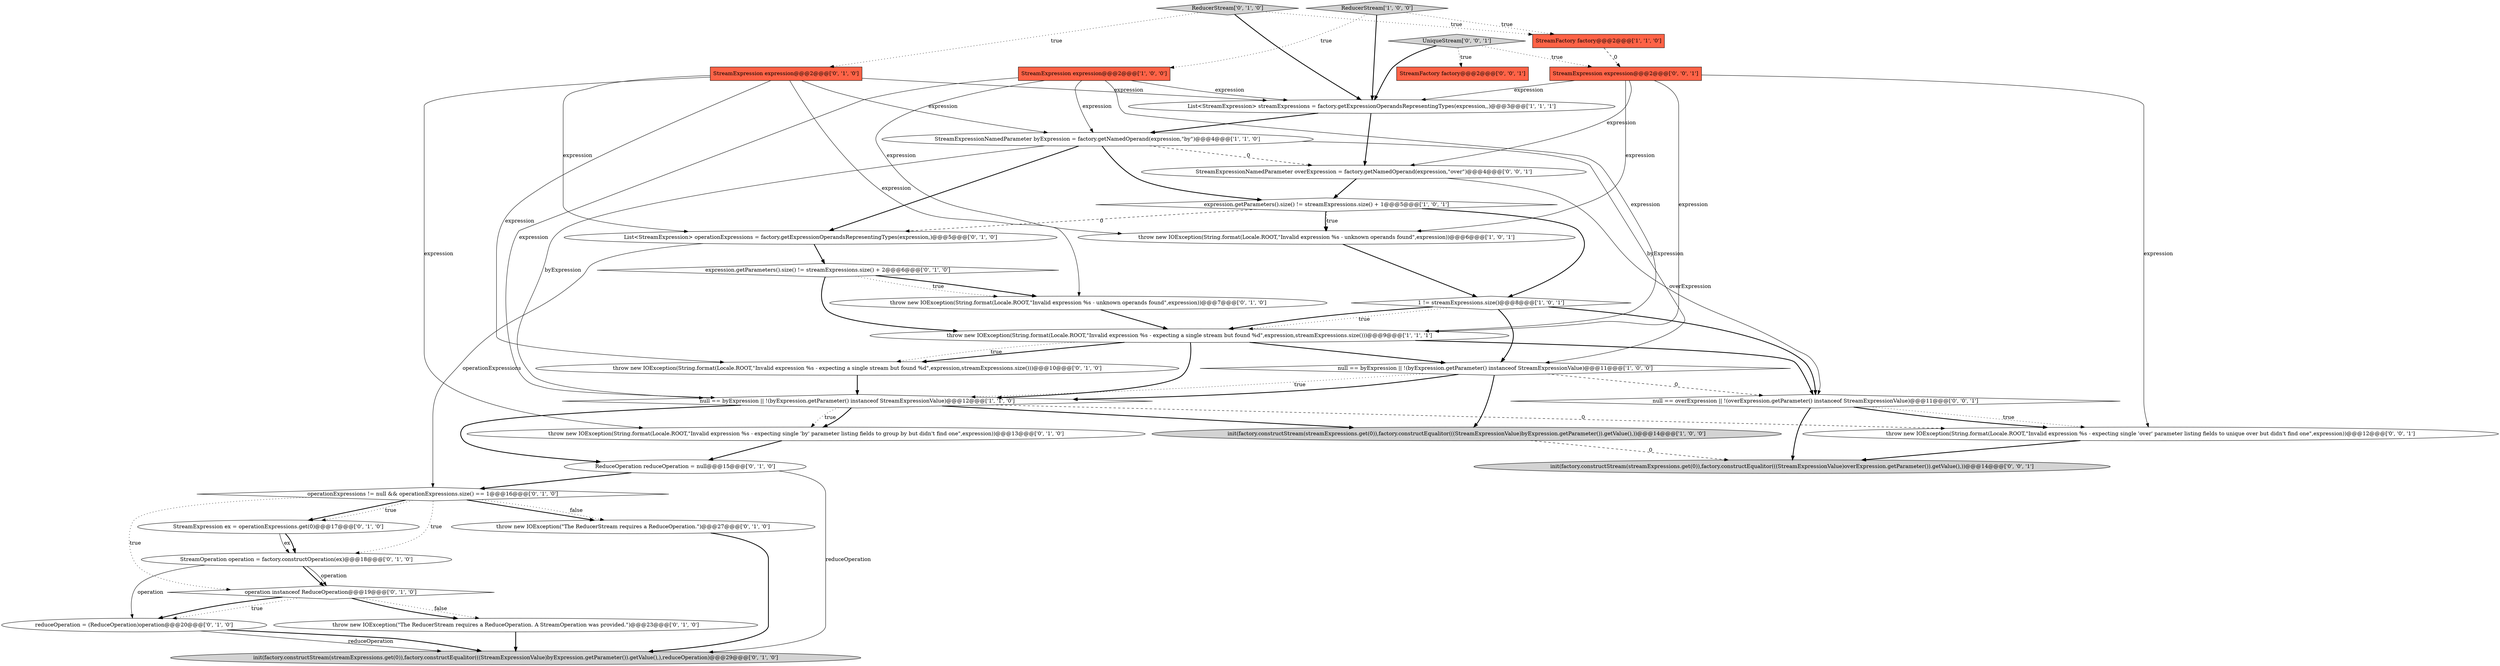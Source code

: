digraph {
20 [style = filled, label = "ReduceOperation reduceOperation = null@@@15@@@['0', '1', '0']", fillcolor = white, shape = ellipse image = "AAA0AAABBB2BBB"];
31 [style = filled, label = "UniqueStream['0', '0', '1']", fillcolor = lightgray, shape = diamond image = "AAA0AAABBB3BBB"];
34 [style = filled, label = "null == overExpression || !(overExpression.getParameter() instanceof StreamExpressionValue)@@@11@@@['0', '0', '1']", fillcolor = white, shape = diamond image = "AAA0AAABBB3BBB"];
7 [style = filled, label = "ReducerStream['1', '0', '0']", fillcolor = lightgray, shape = diamond image = "AAA0AAABBB1BBB"];
29 [style = filled, label = "StreamExpression expression@@@2@@@['0', '0', '1']", fillcolor = tomato, shape = box image = "AAA0AAABBB3BBB"];
22 [style = filled, label = "StreamOperation operation = factory.constructOperation(ex)@@@18@@@['0', '1', '0']", fillcolor = white, shape = ellipse image = "AAA1AAABBB2BBB"];
1 [style = filled, label = "StreamExpression expression@@@2@@@['1', '0', '0']", fillcolor = tomato, shape = box image = "AAA0AAABBB1BBB"];
32 [style = filled, label = "StreamExpressionNamedParameter overExpression = factory.getNamedOperand(expression,\"over\")@@@4@@@['0', '0', '1']", fillcolor = white, shape = ellipse image = "AAA0AAABBB3BBB"];
18 [style = filled, label = "throw new IOException(String.format(Locale.ROOT,\"Invalid expression %s - expecting a single stream but found %d\",expression,streamExpressions.size()))@@@10@@@['0', '1', '0']", fillcolor = white, shape = ellipse image = "AAA0AAABBB2BBB"];
30 [style = filled, label = "throw new IOException(String.format(Locale.ROOT,\"Invalid expression %s - expecting single 'over' parameter listing fields to unique over but didn't find one\",expression))@@@12@@@['0', '0', '1']", fillcolor = white, shape = ellipse image = "AAA0AAABBB3BBB"];
11 [style = filled, label = "throw new IOException(String.format(Locale.ROOT,\"Invalid expression %s - expecting a single stream but found %d\",expression,streamExpressions.size()))@@@9@@@['1', '1', '1']", fillcolor = white, shape = ellipse image = "AAA0AAABBB1BBB"];
28 [style = filled, label = "StreamFactory factory@@@2@@@['0', '0', '1']", fillcolor = tomato, shape = box image = "AAA0AAABBB3BBB"];
25 [style = filled, label = "throw new IOException(String.format(Locale.ROOT,\"Invalid expression %s - expecting single 'by' parameter listing fields to group by but didn't find one\",expression))@@@13@@@['0', '1', '0']", fillcolor = white, shape = ellipse image = "AAA0AAABBB2BBB"];
26 [style = filled, label = "StreamExpression ex = operationExpressions.get(0)@@@17@@@['0', '1', '0']", fillcolor = white, shape = ellipse image = "AAA1AAABBB2BBB"];
3 [style = filled, label = "StreamExpressionNamedParameter byExpression = factory.getNamedOperand(expression,\"by\")@@@4@@@['1', '1', '0']", fillcolor = white, shape = ellipse image = "AAA0AAABBB1BBB"];
10 [style = filled, label = "StreamFactory factory@@@2@@@['1', '1', '0']", fillcolor = tomato, shape = box image = "AAA0AAABBB1BBB"];
14 [style = filled, label = "reduceOperation = (ReduceOperation)operation@@@20@@@['0', '1', '0']", fillcolor = white, shape = ellipse image = "AAA1AAABBB2BBB"];
5 [style = filled, label = "expression.getParameters().size() != streamExpressions.size() + 1@@@5@@@['1', '0', '1']", fillcolor = white, shape = diamond image = "AAA0AAABBB1BBB"];
17 [style = filled, label = "operationExpressions != null && operationExpressions.size() == 1@@@16@@@['0', '1', '0']", fillcolor = white, shape = diamond image = "AAA1AAABBB2BBB"];
16 [style = filled, label = "throw new IOException(\"The ReducerStream requires a ReduceOperation. A StreamOperation was provided.\")@@@23@@@['0', '1', '0']", fillcolor = white, shape = ellipse image = "AAA1AAABBB2BBB"];
12 [style = filled, label = "throw new IOException(String.format(Locale.ROOT,\"Invalid expression %s - unknown operands found\",expression))@@@7@@@['0', '1', '0']", fillcolor = white, shape = ellipse image = "AAA0AAABBB2BBB"];
8 [style = filled, label = "1 != streamExpressions.size()@@@8@@@['1', '0', '1']", fillcolor = white, shape = diamond image = "AAA0AAABBB1BBB"];
24 [style = filled, label = "List<StreamExpression> operationExpressions = factory.getExpressionOperandsRepresentingTypes(expression,)@@@5@@@['0', '1', '0']", fillcolor = white, shape = ellipse image = "AAA1AAABBB2BBB"];
4 [style = filled, label = "init(factory.constructStream(streamExpressions.get(0)),factory.constructEqualitor(((StreamExpressionValue)byExpression.getParameter()).getValue(),))@@@14@@@['1', '0', '0']", fillcolor = lightgray, shape = ellipse image = "AAA0AAABBB1BBB"];
27 [style = filled, label = "init(factory.constructStream(streamExpressions.get(0)),factory.constructEqualitor(((StreamExpressionValue)byExpression.getParameter()).getValue(),),reduceOperation)@@@29@@@['0', '1', '0']", fillcolor = lightgray, shape = ellipse image = "AAA1AAABBB2BBB"];
2 [style = filled, label = "null == byExpression || !(byExpression.getParameter() instanceof StreamExpressionValue)@@@11@@@['1', '0', '0']", fillcolor = white, shape = diamond image = "AAA0AAABBB1BBB"];
6 [style = filled, label = "null == byExpression || !(byExpression.getParameter() instanceof StreamExpressionValue)@@@12@@@['1', '1', '0']", fillcolor = white, shape = diamond image = "AAA0AAABBB1BBB"];
19 [style = filled, label = "ReducerStream['0', '1', '0']", fillcolor = lightgray, shape = diamond image = "AAA0AAABBB2BBB"];
23 [style = filled, label = "StreamExpression expression@@@2@@@['0', '1', '0']", fillcolor = tomato, shape = box image = "AAA0AAABBB2BBB"];
21 [style = filled, label = "throw new IOException(\"The ReducerStream requires a ReduceOperation.\")@@@27@@@['0', '1', '0']", fillcolor = white, shape = ellipse image = "AAA1AAABBB2BBB"];
9 [style = filled, label = "List<StreamExpression> streamExpressions = factory.getExpressionOperandsRepresentingTypes(expression,,)@@@3@@@['1', '1', '1']", fillcolor = white, shape = ellipse image = "AAA0AAABBB1BBB"];
13 [style = filled, label = "operation instanceof ReduceOperation@@@19@@@['0', '1', '0']", fillcolor = white, shape = diamond image = "AAA1AAABBB2BBB"];
15 [style = filled, label = "expression.getParameters().size() != streamExpressions.size() + 2@@@6@@@['0', '1', '0']", fillcolor = white, shape = diamond image = "AAA1AAABBB2BBB"];
0 [style = filled, label = "throw new IOException(String.format(Locale.ROOT,\"Invalid expression %s - unknown operands found\",expression))@@@6@@@['1', '0', '1']", fillcolor = white, shape = ellipse image = "AAA0AAABBB1BBB"];
33 [style = filled, label = "init(factory.constructStream(streamExpressions.get(0)),factory.constructEqualitor(((StreamExpressionValue)overExpression.getParameter()).getValue(),))@@@14@@@['0', '0', '1']", fillcolor = lightgray, shape = ellipse image = "AAA0AAABBB3BBB"];
11->34 [style = bold, label=""];
3->24 [style = bold, label=""];
6->30 [style = dashed, label="0"];
2->4 [style = bold, label=""];
17->21 [style = bold, label=""];
32->34 [style = solid, label="overExpression"];
31->28 [style = dotted, label="true"];
10->29 [style = dashed, label="0"];
3->32 [style = dashed, label="0"];
0->8 [style = bold, label=""];
3->6 [style = solid, label="byExpression"];
19->23 [style = dotted, label="true"];
6->25 [style = dotted, label="true"];
6->25 [style = bold, label=""];
20->17 [style = bold, label=""];
23->18 [style = solid, label="expression"];
23->3 [style = solid, label="expression"];
22->13 [style = bold, label=""];
26->22 [style = solid, label="ex"];
29->30 [style = solid, label="expression"];
26->22 [style = bold, label=""];
5->0 [style = dotted, label="true"];
8->11 [style = dotted, label="true"];
5->24 [style = dashed, label="0"];
7->9 [style = bold, label=""];
7->10 [style = dotted, label="true"];
17->13 [style = dotted, label="true"];
11->18 [style = bold, label=""];
19->10 [style = dotted, label="true"];
11->6 [style = bold, label=""];
6->20 [style = bold, label=""];
1->9 [style = solid, label="expression"];
34->30 [style = dotted, label="true"];
23->9 [style = solid, label="expression"];
8->2 [style = bold, label=""];
1->11 [style = solid, label="expression"];
4->33 [style = dashed, label="0"];
17->22 [style = dotted, label="true"];
9->32 [style = bold, label=""];
34->30 [style = bold, label=""];
13->14 [style = dotted, label="true"];
18->6 [style = bold, label=""];
17->26 [style = bold, label=""];
22->13 [style = solid, label="operation"];
5->8 [style = bold, label=""];
6->4 [style = bold, label=""];
29->0 [style = solid, label="expression"];
15->12 [style = bold, label=""];
23->25 [style = solid, label="expression"];
17->21 [style = dotted, label="false"];
34->33 [style = bold, label=""];
7->1 [style = dotted, label="true"];
13->16 [style = dotted, label="false"];
1->3 [style = solid, label="expression"];
11->2 [style = bold, label=""];
1->0 [style = solid, label="expression"];
30->33 [style = bold, label=""];
15->11 [style = bold, label=""];
13->16 [style = bold, label=""];
29->9 [style = solid, label="expression"];
16->27 [style = bold, label=""];
20->27 [style = solid, label="reduceOperation"];
2->6 [style = bold, label=""];
14->27 [style = solid, label="reduceOperation"];
17->26 [style = dotted, label="true"];
14->27 [style = bold, label=""];
19->9 [style = bold, label=""];
3->2 [style = solid, label="byExpression"];
32->5 [style = bold, label=""];
31->9 [style = bold, label=""];
25->20 [style = bold, label=""];
24->15 [style = bold, label=""];
9->3 [style = bold, label=""];
2->6 [style = dotted, label="true"];
3->5 [style = bold, label=""];
8->34 [style = bold, label=""];
2->34 [style = dashed, label="0"];
8->11 [style = bold, label=""];
1->6 [style = solid, label="expression"];
23->12 [style = solid, label="expression"];
5->0 [style = bold, label=""];
24->17 [style = solid, label="operationExpressions"];
23->24 [style = solid, label="expression"];
11->18 [style = dotted, label="true"];
29->32 [style = solid, label="expression"];
31->29 [style = dotted, label="true"];
21->27 [style = bold, label=""];
12->11 [style = bold, label=""];
13->14 [style = bold, label=""];
29->11 [style = solid, label="expression"];
22->14 [style = solid, label="operation"];
15->12 [style = dotted, label="true"];
}

